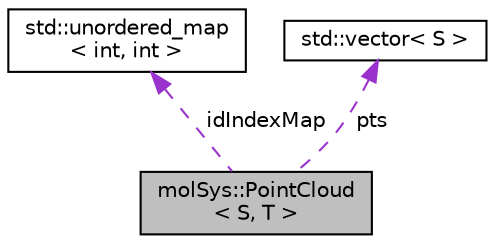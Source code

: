 digraph "molSys::PointCloud&lt; S, T &gt;"
{
 // INTERACTIVE_SVG=YES
 // LATEX_PDF_SIZE
  edge [fontname="Helvetica",fontsize="10",labelfontname="Helvetica",labelfontsize="10"];
  node [fontname="Helvetica",fontsize="10",shape=record];
  Node1 [label="molSys::PointCloud\l\< S, T \>",height=0.2,width=0.4,color="black", fillcolor="grey75", style="filled", fontcolor="black",tooltip="This contains a collection of points; contains information for a particular frame."];
  Node2 -> Node1 [dir="back",color="darkorchid3",fontsize="10",style="dashed",label=" idIndexMap" ,fontname="Helvetica"];
  Node2 [label="std::unordered_map\l\< int, int \>",height=0.2,width=0.4,color="black", fillcolor="white", style="filled",URL="/home/runner/work/seams-core/seams-core/tags/cppreference-doxygen-web.tag.xml$cpp/container/unordered_map.html",tooltip=" "];
  Node3 -> Node1 [dir="back",color="darkorchid3",fontsize="10",style="dashed",label=" pts" ,fontname="Helvetica"];
  Node3 [label="std::vector\< S \>",height=0.2,width=0.4,color="black", fillcolor="white", style="filled",URL="/home/runner/work/seams-core/seams-core/tags/cppreference-doxygen-web.tag.xml$cpp/container/vector.html",tooltip=" "];
}
